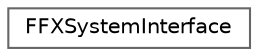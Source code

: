 digraph "Graphical Class Hierarchy"
{
 // INTERACTIVE_SVG=YES
 // LATEX_PDF_SIZE
  bgcolor="transparent";
  edge [fontname=Helvetica,fontsize=10,labelfontname=Helvetica,labelfontsize=10];
  node [fontname=Helvetica,fontsize=10,shape=box,height=0.2,width=0.4];
  rankdir="LR";
  Node0 [id="Node000000",label="FFXSystemInterface",height=0.2,width=0.4,color="grey40", fillcolor="white", style="filled",URL="$d7/d47/classFFXSystemInterface.html",tooltip="The interface to an effects system."];
}
